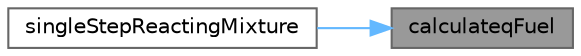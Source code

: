 digraph "calculateqFuel"
{
 // LATEX_PDF_SIZE
  bgcolor="transparent";
  edge [fontname=Helvetica,fontsize=10,labelfontname=Helvetica,labelfontsize=10];
  node [fontname=Helvetica,fontsize=10,shape=box,height=0.2,width=0.4];
  rankdir="RL";
  Node1 [id="Node000001",label="calculateqFuel",height=0.2,width=0.4,color="gray40", fillcolor="grey60", style="filled", fontcolor="black",tooltip=" "];
  Node1 -> Node2 [id="edge1_Node000001_Node000002",dir="back",color="steelblue1",style="solid",tooltip=" "];
  Node2 [id="Node000002",label="singleStepReactingMixture",height=0.2,width=0.4,color="grey40", fillcolor="white", style="filled",URL="$classFoam_1_1singleStepReactingMixture.html#a8a5e6a3950171abf80bac80a4c8709af",tooltip=" "];
}
